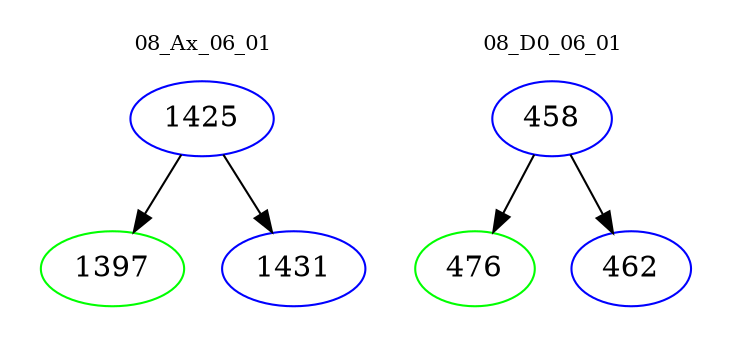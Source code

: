 digraph{
subgraph cluster_0 {
color = white
label = "08_Ax_06_01";
fontsize=10;
T0_1425 [label="1425", color="blue"]
T0_1425 -> T0_1397 [color="black"]
T0_1397 [label="1397", color="green"]
T0_1425 -> T0_1431 [color="black"]
T0_1431 [label="1431", color="blue"]
}
subgraph cluster_1 {
color = white
label = "08_D0_06_01";
fontsize=10;
T1_458 [label="458", color="blue"]
T1_458 -> T1_476 [color="black"]
T1_476 [label="476", color="green"]
T1_458 -> T1_462 [color="black"]
T1_462 [label="462", color="blue"]
}
}
